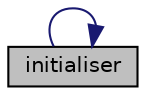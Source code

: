 digraph "initialiser"
{
 // LATEX_PDF_SIZE
  edge [fontname="Helvetica",fontsize="10",labelfontname="Helvetica",labelfontsize="10"];
  node [fontname="Helvetica",fontsize="10",shape=record];
  rankdir="RL";
  Node1 [label="initialiser",height=0.2,width=0.4,color="black", fillcolor="grey75", style="filled", fontcolor="black",tooltip="Lit un fichier .txt pour initialiser le labyrinthe."];
  Node1 -> Node1 [dir="back",color="midnightblue",fontsize="10",style="solid",fontname="Helvetica"];
}
